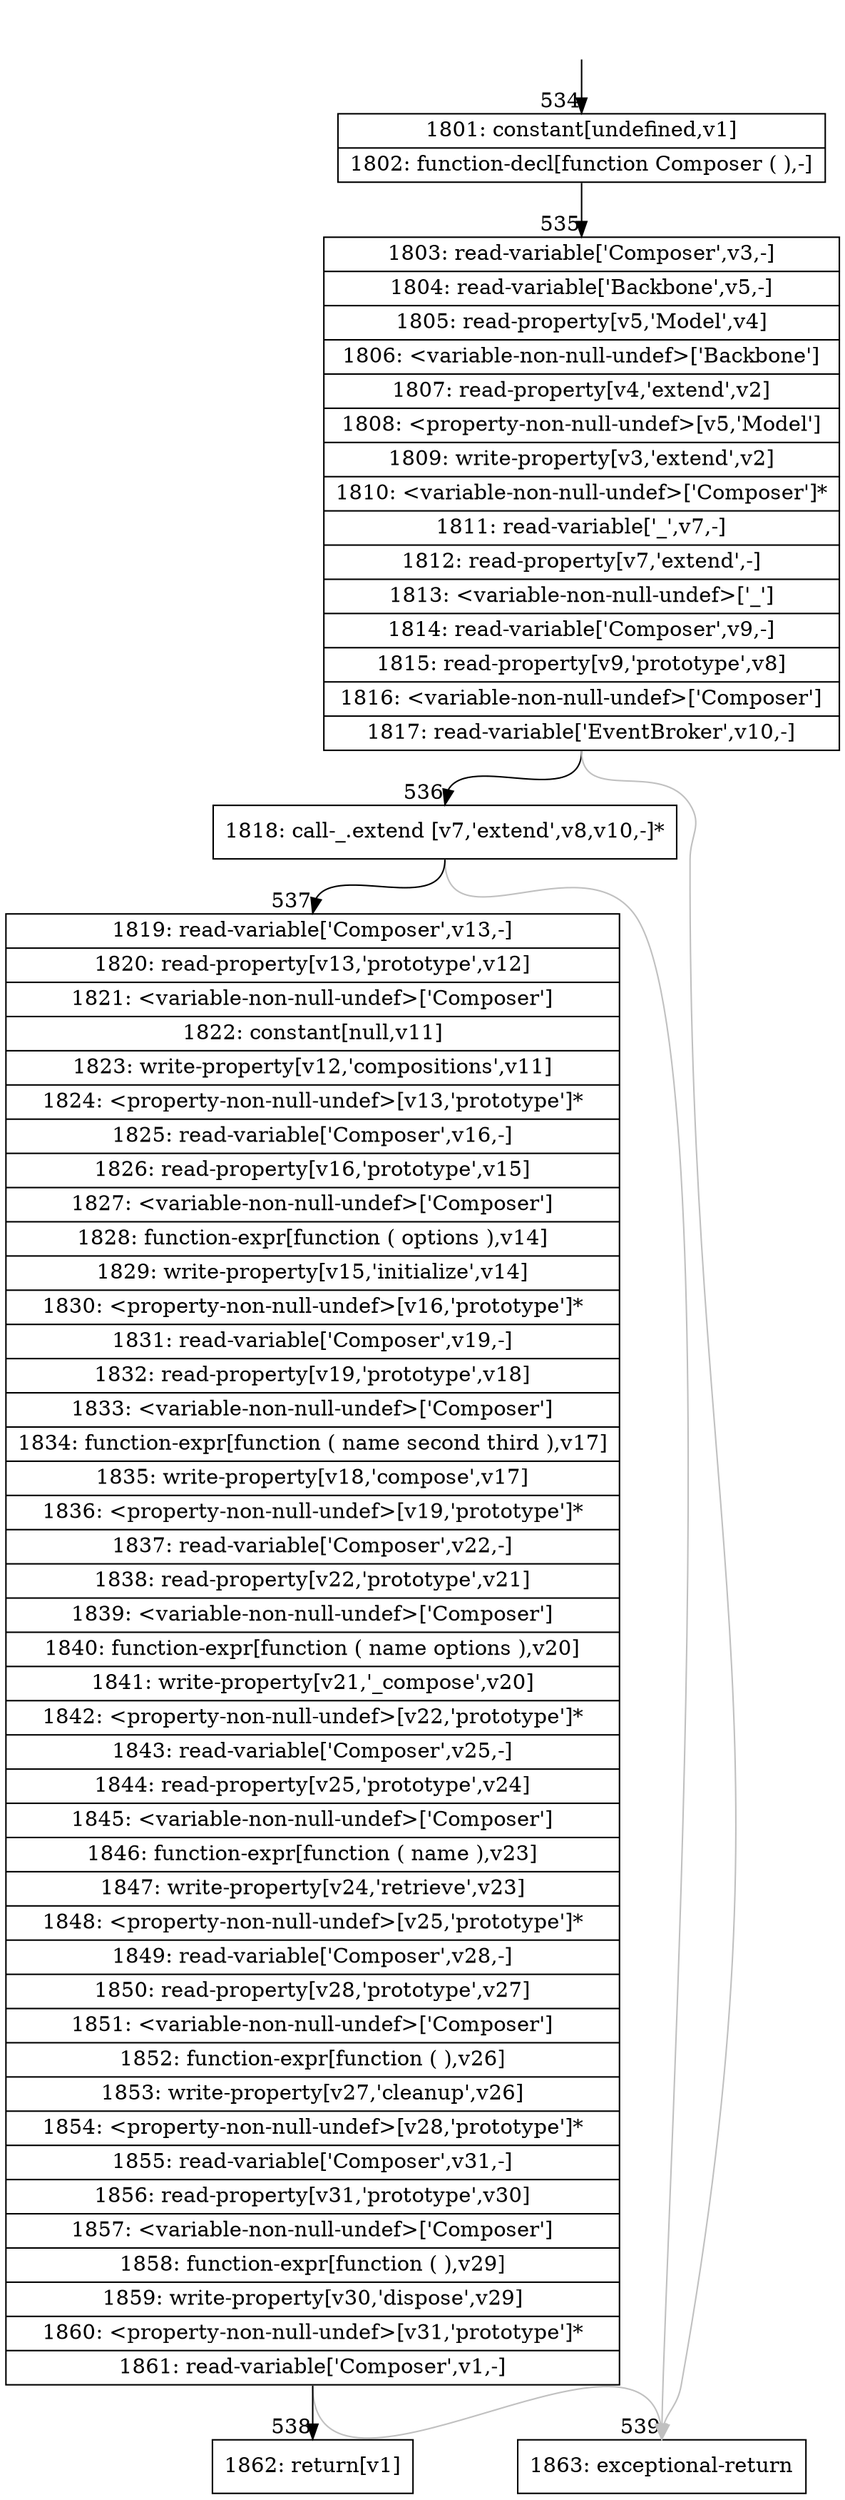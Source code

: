 digraph {
rankdir="TD"
BB_entry38[shape=none,label=""];
BB_entry38 -> BB534 [tailport=s, headport=n, headlabel="    534"]
BB534 [shape=record label="{1801: constant[undefined,v1]|1802: function-decl[function Composer ( ),-]}" ] 
BB534 -> BB535 [tailport=s, headport=n, headlabel="      535"]
BB535 [shape=record label="{1803: read-variable['Composer',v3,-]|1804: read-variable['Backbone',v5,-]|1805: read-property[v5,'Model',v4]|1806: \<variable-non-null-undef\>['Backbone']|1807: read-property[v4,'extend',v2]|1808: \<property-non-null-undef\>[v5,'Model']|1809: write-property[v3,'extend',v2]|1810: \<variable-non-null-undef\>['Composer']*|1811: read-variable['_',v7,-]|1812: read-property[v7,'extend',-]|1813: \<variable-non-null-undef\>['_']|1814: read-variable['Composer',v9,-]|1815: read-property[v9,'prototype',v8]|1816: \<variable-non-null-undef\>['Composer']|1817: read-variable['EventBroker',v10,-]}" ] 
BB535 -> BB536 [tailport=s, headport=n, headlabel="      536"]
BB535 -> BB539 [tailport=s, headport=n, color=gray, headlabel="      539"]
BB536 [shape=record label="{1818: call-_.extend [v7,'extend',v8,v10,-]*}" ] 
BB536 -> BB537 [tailport=s, headport=n, headlabel="      537"]
BB536 -> BB539 [tailport=s, headport=n, color=gray]
BB537 [shape=record label="{1819: read-variable['Composer',v13,-]|1820: read-property[v13,'prototype',v12]|1821: \<variable-non-null-undef\>['Composer']|1822: constant[null,v11]|1823: write-property[v12,'compositions',v11]|1824: \<property-non-null-undef\>[v13,'prototype']*|1825: read-variable['Composer',v16,-]|1826: read-property[v16,'prototype',v15]|1827: \<variable-non-null-undef\>['Composer']|1828: function-expr[function ( options ),v14]|1829: write-property[v15,'initialize',v14]|1830: \<property-non-null-undef\>[v16,'prototype']*|1831: read-variable['Composer',v19,-]|1832: read-property[v19,'prototype',v18]|1833: \<variable-non-null-undef\>['Composer']|1834: function-expr[function ( name second third ),v17]|1835: write-property[v18,'compose',v17]|1836: \<property-non-null-undef\>[v19,'prototype']*|1837: read-variable['Composer',v22,-]|1838: read-property[v22,'prototype',v21]|1839: \<variable-non-null-undef\>['Composer']|1840: function-expr[function ( name options ),v20]|1841: write-property[v21,'_compose',v20]|1842: \<property-non-null-undef\>[v22,'prototype']*|1843: read-variable['Composer',v25,-]|1844: read-property[v25,'prototype',v24]|1845: \<variable-non-null-undef\>['Composer']|1846: function-expr[function ( name ),v23]|1847: write-property[v24,'retrieve',v23]|1848: \<property-non-null-undef\>[v25,'prototype']*|1849: read-variable['Composer',v28,-]|1850: read-property[v28,'prototype',v27]|1851: \<variable-non-null-undef\>['Composer']|1852: function-expr[function ( ),v26]|1853: write-property[v27,'cleanup',v26]|1854: \<property-non-null-undef\>[v28,'prototype']*|1855: read-variable['Composer',v31,-]|1856: read-property[v31,'prototype',v30]|1857: \<variable-non-null-undef\>['Composer']|1858: function-expr[function ( ),v29]|1859: write-property[v30,'dispose',v29]|1860: \<property-non-null-undef\>[v31,'prototype']*|1861: read-variable['Composer',v1,-]}" ] 
BB537 -> BB538 [tailport=s, headport=n, headlabel="      538"]
BB537 -> BB539 [tailport=s, headport=n, color=gray]
BB538 [shape=record label="{1862: return[v1]}" ] 
BB539 [shape=record label="{1863: exceptional-return}" ] 
//#$~ 553
}
